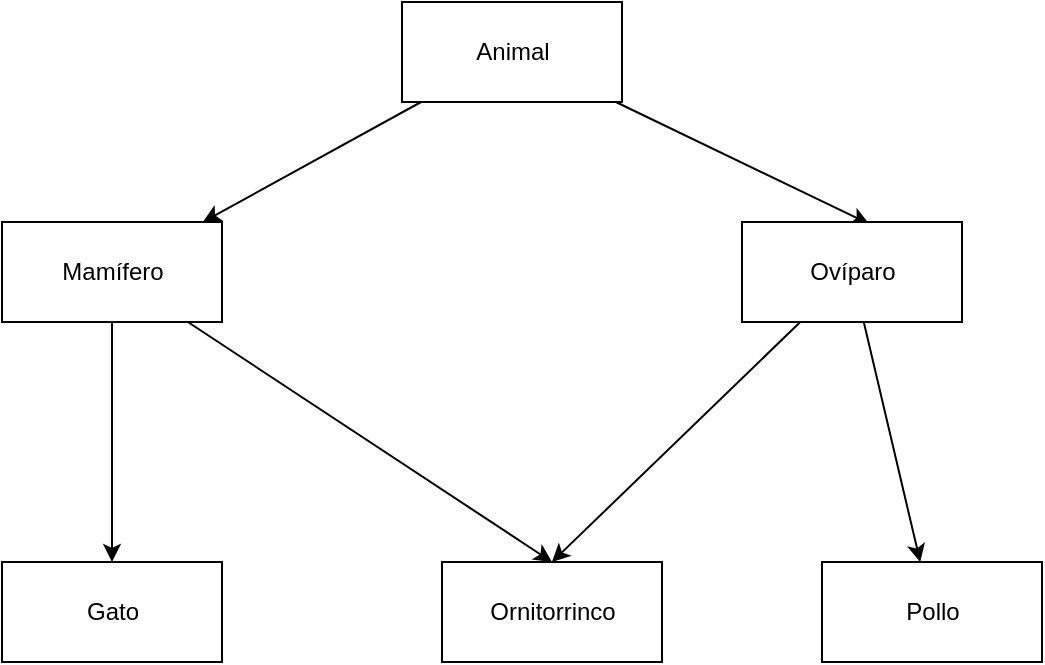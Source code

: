 <mxfile>
    <diagram id="R-98KPxX4FdMilOhkYzj" name="Page-1">
        <mxGraphModel dx="746" dy="568" grid="1" gridSize="10" guides="1" tooltips="1" connect="1" arrows="1" fold="1" page="1" pageScale="1" pageWidth="827" pageHeight="1169" math="0" shadow="0">
            <root>
                <mxCell id="0"/>
                <mxCell id="1" parent="0"/>
                <mxCell id="3" style="edgeStyle=none;html=1;" edge="1" parent="1" source="2" target="4">
                    <mxGeometry relative="1" as="geometry">
                        <mxPoint x="200" y="200" as="targetPoint"/>
                    </mxGeometry>
                </mxCell>
                <mxCell id="5" style="edgeStyle=none;html=1;entryX=0.578;entryY=0.02;entryDx=0;entryDy=0;entryPerimeter=0;" edge="1" parent="1" source="2" target="6">
                    <mxGeometry relative="1" as="geometry">
                        <mxPoint x="385" y="170" as="targetPoint"/>
                    </mxGeometry>
                </mxCell>
                <mxCell id="2" value="Animal" style="html=1;" vertex="1" parent="1">
                    <mxGeometry x="330" y="80" width="110" height="50" as="geometry"/>
                </mxCell>
                <mxCell id="11" style="edgeStyle=none;html=1;entryX=0.5;entryY=0;entryDx=0;entryDy=0;" edge="1" parent="1" source="4" target="8">
                    <mxGeometry relative="1" as="geometry"/>
                </mxCell>
                <mxCell id="13" style="edgeStyle=none;html=1;entryX=0.5;entryY=0;entryDx=0;entryDy=0;" edge="1" parent="1" source="4" target="9">
                    <mxGeometry relative="1" as="geometry"/>
                </mxCell>
                <mxCell id="4" value="Mamífero" style="html=1;" vertex="1" parent="1">
                    <mxGeometry x="130" y="190" width="110" height="50" as="geometry"/>
                </mxCell>
                <mxCell id="12" style="edgeStyle=none;html=1;" edge="1" parent="1" source="6" target="10">
                    <mxGeometry relative="1" as="geometry"/>
                </mxCell>
                <mxCell id="14" style="edgeStyle=none;html=1;entryX=0.5;entryY=0;entryDx=0;entryDy=0;" edge="1" parent="1" source="6" target="9">
                    <mxGeometry relative="1" as="geometry"/>
                </mxCell>
                <mxCell id="6" value="Ovíparo" style="html=1;" vertex="1" parent="1">
                    <mxGeometry x="500" y="190" width="110" height="50" as="geometry"/>
                </mxCell>
                <mxCell id="8" value="Gato" style="html=1;" vertex="1" parent="1">
                    <mxGeometry x="130" y="360" width="110" height="50" as="geometry"/>
                </mxCell>
                <mxCell id="9" value="Ornitorrinco" style="html=1;" vertex="1" parent="1">
                    <mxGeometry x="350" y="360" width="110" height="50" as="geometry"/>
                </mxCell>
                <mxCell id="10" value="Pollo" style="html=1;" vertex="1" parent="1">
                    <mxGeometry x="540" y="360" width="110" height="50" as="geometry"/>
                </mxCell>
            </root>
        </mxGraphModel>
    </diagram>
</mxfile>
